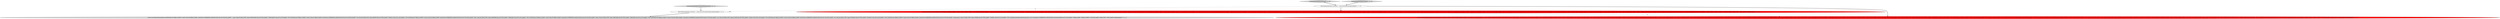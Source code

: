 digraph {
0 [style = filled, label = "final DatabaseMetaData metaData = client.getMetaData()@@@3@@@['1', '1', '0']", fillcolor = white, shape = ellipse image = "AAA0AAABBB1BBB"];
4 [style = filled, label = "testDatabaseMetaDataColumns['0', '1', '0']", fillcolor = lightgray, shape = diamond image = "AAA0AAABBB2BBB"];
1 [style = filled, label = "Assert.assertEquals(ImmutableList.of(ROW(Pair.of(\"TABLE_SCHEM\",\"druid\"),Pair.of(\"TABLE_NAME\",\"foo\"),Pair.of(\"COLUMN_NAME\",\"__time\"),Pair.of(\"DATA_TYPE\",Types.TIMESTAMP),Pair.of(\"TYPE_NAME\",\"TIMESTAMP\"),Pair.of(\"IS_NULLABLE\",\"NO\")),ROW(Pair.of(\"TABLE_SCHEM\",\"druid\"),Pair.of(\"TABLE_NAME\",\"foo\"),Pair.of(\"COLUMN_NAME\",\"cnt\"),Pair.of(\"DATA_TYPE\",Types.BIGINT),Pair.of(\"TYPE_NAME\",\"BIGINT\"),Pair.of(\"IS_NULLABLE\",\"NO\")),ROW(Pair.of(\"TABLE_SCHEM\",\"druid\"),Pair.of(\"TABLE_NAME\",\"foo\"),Pair.of(\"COLUMN_NAME\",\"dim1\"),Pair.of(\"DATA_TYPE\",Types.VARCHAR),Pair.of(\"TYPE_NAME\",\"VARCHAR\"),Pair.of(\"IS_NULLABLE\",\"YES\")),ROW(Pair.of(\"TABLE_SCHEM\",\"druid\"),Pair.of(\"TABLE_NAME\",\"foo\"),Pair.of(\"COLUMN_NAME\",\"dim2\"),Pair.of(\"DATA_TYPE\",Types.VARCHAR),Pair.of(\"TYPE_NAME\",\"VARCHAR\"),Pair.of(\"IS_NULLABLE\",\"YES\")),ROW(Pair.of(\"TABLE_SCHEM\",\"druid\"),Pair.of(\"TABLE_NAME\",\"foo\"),Pair.of(\"COLUMN_NAME\",\"m1\"),Pair.of(\"DATA_TYPE\",Types.FLOAT),Pair.of(\"TYPE_NAME\",\"FLOAT\"),Pair.of(\"IS_NULLABLE\",\"NO\")),ROW(Pair.of(\"TABLE_SCHEM\",\"druid\"),Pair.of(\"TABLE_NAME\",\"foo\"),Pair.of(\"COLUMN_NAME\",\"m2\"),Pair.of(\"DATA_TYPE\",Types.DOUBLE),Pair.of(\"TYPE_NAME\",\"DOUBLE\"),Pair.of(\"IS_NULLABLE\",\"NO\")),ROW(Pair.of(\"TABLE_SCHEM\",\"druid\"),Pair.of(\"TABLE_NAME\",\"foo\"),Pair.of(\"COLUMN_NAME\",\"unique_dim1\"),Pair.of(\"DATA_TYPE\",Types.OTHER),Pair.of(\"TYPE_NAME\",\"OTHER\"),Pair.of(\"IS_NULLABLE\",\"YES\"))),getRows(metaData.getColumns(null,\"dr_id\",\"foo\",null),ImmutableSet.of(\"IS_NULLABLE\",\"TABLE_NAME\",\"TABLE_SCHEM\",\"COLUMN_NAME\",\"DATA_TYPE\",\"TYPE_NAME\")))@@@4@@@['1', '0', '0']", fillcolor = red, shape = ellipse image = "AAA1AAABBB1BBB"];
6 [style = filled, label = "final DatabaseMetaData metaData = superuserClient.getMetaData()@@@3@@@['0', '0', '1']", fillcolor = white, shape = ellipse image = "AAA0AAABBB3BBB"];
2 [style = filled, label = "testDatabaseMetaDataColumns['1', '0', '0']", fillcolor = lightgray, shape = diamond image = "AAA0AAABBB1BBB"];
7 [style = filled, label = "Assert.assertEquals(ImmutableList.of(ROW(Pair.of(\"TABLE_SCHEM\",\"druid\"),Pair.of(\"TABLE_NAME\",CalciteTests.FORBIDDEN_DATASOURCE),Pair.of(\"COLUMN_NAME\",\"__time\"),Pair.of(\"DATA_TYPE\",Types.TIMESTAMP),Pair.of(\"TYPE_NAME\",\"TIMESTAMP\"),Pair.of(\"IS_NULLABLE\",\"NO\")),ROW(Pair.of(\"TABLE_SCHEM\",\"druid\"),Pair.of(\"TABLE_NAME\",CalciteTests.FORBIDDEN_DATASOURCE),Pair.of(\"COLUMN_NAME\",\"cnt\"),Pair.of(\"DATA_TYPE\",Types.BIGINT),Pair.of(\"TYPE_NAME\",\"BIGINT\"),Pair.of(\"IS_NULLABLE\",\"NO\")),ROW(Pair.of(\"TABLE_SCHEM\",\"druid\"),Pair.of(\"TABLE_NAME\",CalciteTests.FORBIDDEN_DATASOURCE),Pair.of(\"COLUMN_NAME\",\"dim1\"),Pair.of(\"DATA_TYPE\",Types.VARCHAR),Pair.of(\"TYPE_NAME\",\"VARCHAR\"),Pair.of(\"IS_NULLABLE\",\"YES\")),ROW(Pair.of(\"TABLE_SCHEM\",\"druid\"),Pair.of(\"TABLE_NAME\",CalciteTests.FORBIDDEN_DATASOURCE),Pair.of(\"COLUMN_NAME\",\"dim2\"),Pair.of(\"DATA_TYPE\",Types.VARCHAR),Pair.of(\"TYPE_NAME\",\"VARCHAR\"),Pair.of(\"IS_NULLABLE\",\"YES\")),ROW(Pair.of(\"TABLE_SCHEM\",\"druid\"),Pair.of(\"TABLE_NAME\",CalciteTests.FORBIDDEN_DATASOURCE),Pair.of(\"COLUMN_NAME\",\"m1\"),Pair.of(\"DATA_TYPE\",Types.FLOAT),Pair.of(\"TYPE_NAME\",\"FLOAT\"),Pair.of(\"IS_NULLABLE\",\"NO\")),ROW(Pair.of(\"TABLE_SCHEM\",\"druid\"),Pair.of(\"TABLE_NAME\",CalciteTests.FORBIDDEN_DATASOURCE),Pair.of(\"COLUMN_NAME\",\"m2\"),Pair.of(\"DATA_TYPE\",Types.DOUBLE),Pair.of(\"TYPE_NAME\",\"DOUBLE\"),Pair.of(\"IS_NULLABLE\",\"NO\")),ROW(Pair.of(\"TABLE_SCHEM\",\"druid\"),Pair.of(\"TABLE_NAME\",CalciteTests.FORBIDDEN_DATASOURCE),Pair.of(\"COLUMN_NAME\",\"unique_dim1\"),Pair.of(\"DATA_TYPE\",Types.OTHER),Pair.of(\"TYPE_NAME\",\"OTHER\"),Pair.of(\"IS_NULLABLE\",\"YES\"))),getRows(metaData.getColumns(null,\"dr_id\",CalciteTests.FORBIDDEN_DATASOURCE,null),ImmutableSet.of(\"IS_NULLABLE\",\"TABLE_NAME\",\"TABLE_SCHEM\",\"COLUMN_NAME\",\"DATA_TYPE\",\"TYPE_NAME\")))@@@4@@@['0', '0', '1']", fillcolor = lightgray, shape = ellipse image = "AAA0AAABBB3BBB"];
3 [style = filled, label = "Assert.assertEquals(ImmutableList.of(ROW(Pair.of(\"TABLE_SCHEM\",\"druid\"),Pair.of(\"TABLE_NAME\",\"foo\"),Pair.of(\"COLUMN_NAME\",\"__time\"),Pair.of(\"DATA_TYPE\",Types.TIMESTAMP),Pair.of(\"TYPE_NAME\",\"TIMESTAMP\"),Pair.of(\"IS_NULLABLE\",\"NO\")),ROW(Pair.of(\"TABLE_SCHEM\",\"druid\"),Pair.of(\"TABLE_NAME\",\"foo\"),Pair.of(\"COLUMN_NAME\",\"cnt\"),Pair.of(\"DATA_TYPE\",Types.BIGINT),Pair.of(\"TYPE_NAME\",\"BIGINT\"),Pair.of(\"IS_NULLABLE\",\"NO\")),ROW(Pair.of(\"TABLE_SCHEM\",\"druid\"),Pair.of(\"TABLE_NAME\",\"foo\"),Pair.of(\"COLUMN_NAME\",\"dim1\"),Pair.of(\"DATA_TYPE\",Types.VARCHAR),Pair.of(\"TYPE_NAME\",\"VARCHAR\"),Pair.of(\"IS_NULLABLE\",\"YES\")),ROW(Pair.of(\"TABLE_SCHEM\",\"druid\"),Pair.of(\"TABLE_NAME\",\"foo\"),Pair.of(\"COLUMN_NAME\",\"dim2\"),Pair.of(\"DATA_TYPE\",Types.VARCHAR),Pair.of(\"TYPE_NAME\",\"VARCHAR\"),Pair.of(\"IS_NULLABLE\",\"YES\")),ROW(Pair.of(\"TABLE_SCHEM\",\"druid\"),Pair.of(\"TABLE_NAME\",\"foo\"),Pair.of(\"COLUMN_NAME\",\"dim3\"),Pair.of(\"DATA_TYPE\",Types.VARCHAR),Pair.of(\"TYPE_NAME\",\"VARCHAR\"),Pair.of(\"IS_NULLABLE\",\"YES\")),ROW(Pair.of(\"TABLE_SCHEM\",\"druid\"),Pair.of(\"TABLE_NAME\",\"foo\"),Pair.of(\"COLUMN_NAME\",\"m1\"),Pair.of(\"DATA_TYPE\",Types.FLOAT),Pair.of(\"TYPE_NAME\",\"FLOAT\"),Pair.of(\"IS_NULLABLE\",\"NO\")),ROW(Pair.of(\"TABLE_SCHEM\",\"druid\"),Pair.of(\"TABLE_NAME\",\"foo\"),Pair.of(\"COLUMN_NAME\",\"m2\"),Pair.of(\"DATA_TYPE\",Types.DOUBLE),Pair.of(\"TYPE_NAME\",\"DOUBLE\"),Pair.of(\"IS_NULLABLE\",\"NO\")),ROW(Pair.of(\"TABLE_SCHEM\",\"druid\"),Pair.of(\"TABLE_NAME\",\"foo\"),Pair.of(\"COLUMN_NAME\",\"unique_dim1\"),Pair.of(\"DATA_TYPE\",Types.OTHER),Pair.of(\"TYPE_NAME\",\"OTHER\"),Pair.of(\"IS_NULLABLE\",\"YES\"))),getRows(metaData.getColumns(null,\"dr_id\",\"foo\",null),ImmutableSet.of(\"IS_NULLABLE\",\"TABLE_NAME\",\"TABLE_SCHEM\",\"COLUMN_NAME\",\"DATA_TYPE\",\"TYPE_NAME\")))@@@4@@@['0', '1', '0']", fillcolor = red, shape = ellipse image = "AAA1AAABBB2BBB"];
5 [style = filled, label = "testDatabaseMetaDataColumnsWithSuperuser['0', '0', '1']", fillcolor = lightgray, shape = diamond image = "AAA0AAABBB3BBB"];
0->3 [style = bold, label=""];
2->0 [style = bold, label=""];
1->3 [style = dashed, label="0"];
5->6 [style = bold, label=""];
6->7 [style = bold, label=""];
0->1 [style = bold, label=""];
4->0 [style = bold, label=""];
0->6 [style = dashed, label="0"];
}
